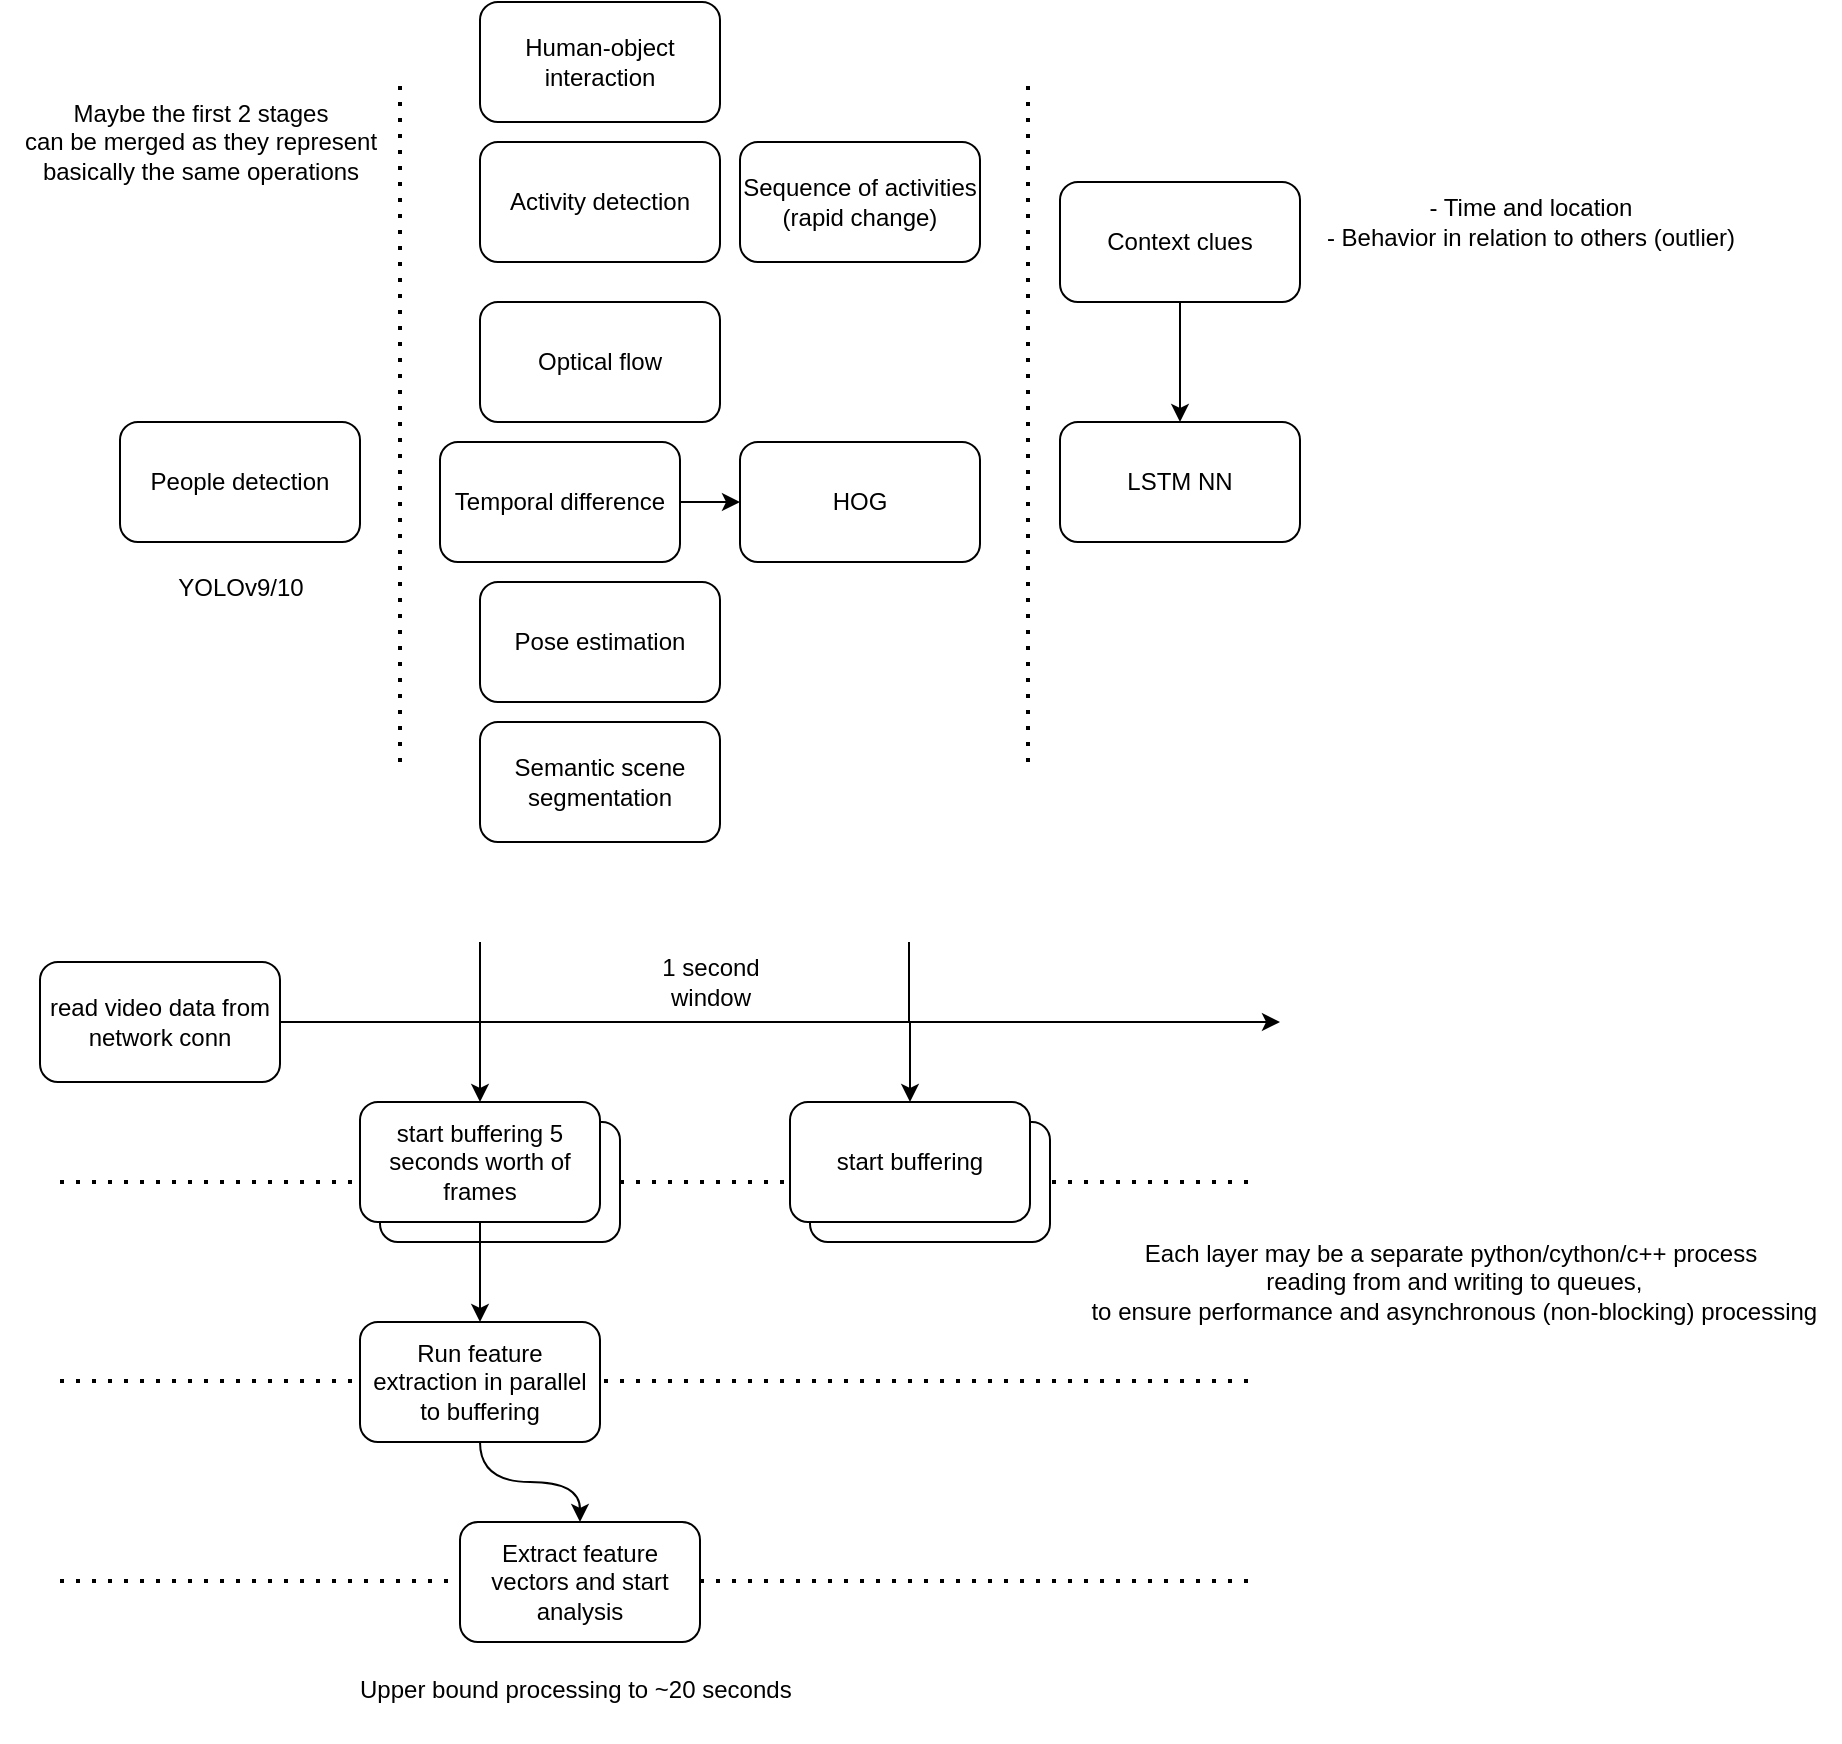 <mxfile version="24.5.4" type="device">
  <diagram name="Page-1" id="DKx4Wx32LlKvb0dUIzhr">
    <mxGraphModel dx="1242" dy="794" grid="1" gridSize="10" guides="1" tooltips="1" connect="1" arrows="1" fold="1" page="1" pageScale="1" pageWidth="850" pageHeight="1100" math="0" shadow="0">
      <root>
        <mxCell id="0" />
        <mxCell id="1" parent="0" />
        <mxCell id="oP2EAeOLTox49znbVoK7-28" value="" style="endArrow=none;dashed=1;html=1;dashPattern=1 3;strokeWidth=2;rounded=0;" parent="1" edge="1">
          <mxGeometry width="50" height="50" relative="1" as="geometry">
            <mxPoint x="60" y="799.5" as="sourcePoint" />
            <mxPoint x="660" y="799.5" as="targetPoint" />
          </mxGeometry>
        </mxCell>
        <mxCell id="oP2EAeOLTox49znbVoK7-27" value="" style="endArrow=none;dashed=1;html=1;dashPattern=1 3;strokeWidth=2;rounded=0;" parent="1" edge="1">
          <mxGeometry width="50" height="50" relative="1" as="geometry">
            <mxPoint x="60" y="699.5" as="sourcePoint" />
            <mxPoint x="660" y="699.5" as="targetPoint" />
          </mxGeometry>
        </mxCell>
        <mxCell id="oP2EAeOLTox49znbVoK7-25" value="" style="endArrow=none;dashed=1;html=1;dashPattern=1 3;strokeWidth=2;rounded=0;" parent="1" edge="1">
          <mxGeometry width="50" height="50" relative="1" as="geometry">
            <mxPoint x="60" y="600" as="sourcePoint" />
            <mxPoint x="660" y="600" as="targetPoint" />
          </mxGeometry>
        </mxCell>
        <mxCell id="oP2EAeOLTox49znbVoK7-9" value="" style="rounded=1;whiteSpace=wrap;html=1;" parent="1" vertex="1">
          <mxGeometry x="220" y="570" width="120" height="60" as="geometry" />
        </mxCell>
        <mxCell id="oP2EAeOLTox49znbVoK7-1" value="People detection" style="rounded=1;whiteSpace=wrap;html=1;" parent="1" vertex="1">
          <mxGeometry x="90" y="220" width="120" height="60" as="geometry" />
        </mxCell>
        <mxCell id="oP2EAeOLTox49znbVoK7-2" value="YOLOv9/10" style="text;html=1;align=center;verticalAlign=middle;resizable=0;points=[];autosize=1;strokeColor=none;fillColor=none;" parent="1" vertex="1">
          <mxGeometry x="105" y="288" width="90" height="30" as="geometry" />
        </mxCell>
        <mxCell id="oP2EAeOLTox49znbVoK7-3" value="Optical flow" style="rounded=1;whiteSpace=wrap;html=1;" parent="1" vertex="1">
          <mxGeometry x="270" y="160" width="120" height="60" as="geometry" />
        </mxCell>
        <mxCell id="JIedDysNqp9kFterwcME-3" style="edgeStyle=orthogonalEdgeStyle;rounded=0;orthogonalLoop=1;jettySize=auto;html=1;entryX=0;entryY=0.5;entryDx=0;entryDy=0;" edge="1" parent="1" source="oP2EAeOLTox49znbVoK7-4" target="oP2EAeOLTox49znbVoK7-5">
          <mxGeometry relative="1" as="geometry" />
        </mxCell>
        <mxCell id="oP2EAeOLTox49znbVoK7-4" value="Temporal difference" style="rounded=1;whiteSpace=wrap;html=1;" parent="1" vertex="1">
          <mxGeometry x="250" y="230" width="120" height="60" as="geometry" />
        </mxCell>
        <mxCell id="oP2EAeOLTox49znbVoK7-5" value="HOG" style="rounded=1;whiteSpace=wrap;html=1;" parent="1" vertex="1">
          <mxGeometry x="400" y="230" width="120" height="60" as="geometry" />
        </mxCell>
        <mxCell id="oP2EAeOLTox49znbVoK7-6" value="&lt;div&gt;Pose estimation&lt;/div&gt;" style="rounded=1;whiteSpace=wrap;html=1;" parent="1" vertex="1">
          <mxGeometry x="270" y="300" width="120" height="60" as="geometry" />
        </mxCell>
        <mxCell id="oP2EAeOLTox49znbVoK7-7" value="read video data from network conn" style="rounded=1;whiteSpace=wrap;html=1;" parent="1" vertex="1">
          <mxGeometry x="50" y="490" width="120" height="60" as="geometry" />
        </mxCell>
        <mxCell id="oP2EAeOLTox49znbVoK7-20" style="edgeStyle=orthogonalEdgeStyle;rounded=0;orthogonalLoop=1;jettySize=auto;html=1;entryX=0.5;entryY=0;entryDx=0;entryDy=0;" parent="1" source="oP2EAeOLTox49znbVoK7-8" target="oP2EAeOLTox49znbVoK7-19" edge="1">
          <mxGeometry relative="1" as="geometry" />
        </mxCell>
        <mxCell id="oP2EAeOLTox49znbVoK7-8" value="start buffering 5 seconds worth of frames" style="rounded=1;whiteSpace=wrap;html=1;" parent="1" vertex="1">
          <mxGeometry x="210" y="560" width="120" height="60" as="geometry" />
        </mxCell>
        <mxCell id="oP2EAeOLTox49znbVoK7-10" value="" style="rounded=1;whiteSpace=wrap;html=1;" parent="1" vertex="1">
          <mxGeometry x="435" y="570" width="120" height="60" as="geometry" />
        </mxCell>
        <mxCell id="oP2EAeOLTox49znbVoK7-11" value="start buffering" style="rounded=1;whiteSpace=wrap;html=1;" parent="1" vertex="1">
          <mxGeometry x="425" y="560" width="120" height="60" as="geometry" />
        </mxCell>
        <mxCell id="oP2EAeOLTox49znbVoK7-12" value="1 second&lt;br&gt;window" style="text;html=1;align=center;verticalAlign=middle;resizable=0;points=[];autosize=1;strokeColor=none;fillColor=none;" parent="1" vertex="1">
          <mxGeometry x="350" y="480" width="70" height="40" as="geometry" />
        </mxCell>
        <mxCell id="oP2EAeOLTox49znbVoK7-14" value="" style="endArrow=classic;html=1;rounded=0;exitX=1;exitY=0.5;exitDx=0;exitDy=0;" parent="1" source="oP2EAeOLTox49znbVoK7-7" edge="1">
          <mxGeometry width="50" height="50" relative="1" as="geometry">
            <mxPoint x="290" y="480" as="sourcePoint" />
            <mxPoint x="670" y="520" as="targetPoint" />
          </mxGeometry>
        </mxCell>
        <mxCell id="oP2EAeOLTox49znbVoK7-15" value="" style="endArrow=classic;html=1;rounded=0;entryX=0.5;entryY=0;entryDx=0;entryDy=0;" parent="1" target="oP2EAeOLTox49znbVoK7-8" edge="1">
          <mxGeometry width="50" height="50" relative="1" as="geometry">
            <mxPoint x="270" y="520" as="sourcePoint" />
            <mxPoint x="130" y="620" as="targetPoint" />
          </mxGeometry>
        </mxCell>
        <mxCell id="oP2EAeOLTox49znbVoK7-16" value="" style="endArrow=classic;html=1;rounded=0;entryX=0.5;entryY=0;entryDx=0;entryDy=0;" parent="1" target="oP2EAeOLTox49znbVoK7-11" edge="1">
          <mxGeometry width="50" height="50" relative="1" as="geometry">
            <mxPoint x="485" y="520" as="sourcePoint" />
            <mxPoint x="530" y="460" as="targetPoint" />
          </mxGeometry>
        </mxCell>
        <mxCell id="oP2EAeOLTox49znbVoK7-17" value="" style="endArrow=none;html=1;rounded=0;" parent="1" edge="1">
          <mxGeometry width="50" height="50" relative="1" as="geometry">
            <mxPoint x="270" y="520" as="sourcePoint" />
            <mxPoint x="270" y="480" as="targetPoint" />
          </mxGeometry>
        </mxCell>
        <mxCell id="oP2EAeOLTox49znbVoK7-18" value="" style="endArrow=none;html=1;rounded=0;" parent="1" edge="1">
          <mxGeometry width="50" height="50" relative="1" as="geometry">
            <mxPoint x="484.5" y="520" as="sourcePoint" />
            <mxPoint x="484.5" y="480" as="targetPoint" />
          </mxGeometry>
        </mxCell>
        <mxCell id="oP2EAeOLTox49znbVoK7-23" style="edgeStyle=orthogonalEdgeStyle;rounded=0;orthogonalLoop=1;jettySize=auto;html=1;entryX=0.5;entryY=0;entryDx=0;entryDy=0;curved=1;" parent="1" source="oP2EAeOLTox49znbVoK7-19" target="oP2EAeOLTox49znbVoK7-21" edge="1">
          <mxGeometry relative="1" as="geometry" />
        </mxCell>
        <mxCell id="oP2EAeOLTox49znbVoK7-19" value="Run feature extraction in parallel to buffering" style="rounded=1;whiteSpace=wrap;html=1;" parent="1" vertex="1">
          <mxGeometry x="210" y="670" width="120" height="60" as="geometry" />
        </mxCell>
        <mxCell id="oP2EAeOLTox49znbVoK7-21" value="Extract feature vectors and start analysis" style="rounded=1;whiteSpace=wrap;html=1;" parent="1" vertex="1">
          <mxGeometry x="260" y="770" width="120" height="60" as="geometry" />
        </mxCell>
        <mxCell id="oP2EAeOLTox49znbVoK7-24" value="Upper bound processing to ~20 seconds" style="text;whiteSpace=wrap;html=1;" parent="1" vertex="1">
          <mxGeometry x="207.5" y="840" width="225" height="40" as="geometry" />
        </mxCell>
        <mxCell id="oP2EAeOLTox49znbVoK7-29" value="&lt;div&gt;Each layer may be a separate python/cython/c++ process&lt;/div&gt;&lt;div&gt;&amp;nbsp;reading from and writing to queues,&lt;/div&gt;&lt;div&gt;&amp;nbsp;to ensure performance and asynchronous (non-blocking) processing&lt;/div&gt;" style="text;html=1;align=center;verticalAlign=middle;resizable=0;points=[];autosize=1;strokeColor=none;fillColor=none;" parent="1" vertex="1">
          <mxGeometry x="560" y="620" width="390" height="60" as="geometry" />
        </mxCell>
        <mxCell id="oP2EAeOLTox49znbVoK7-30" value="LSTM NN" style="rounded=1;whiteSpace=wrap;html=1;" parent="1" vertex="1">
          <mxGeometry x="560" y="220" width="120" height="60" as="geometry" />
        </mxCell>
        <mxCell id="JIedDysNqp9kFterwcME-1" value="Activity detection" style="rounded=1;whiteSpace=wrap;html=1;" vertex="1" parent="1">
          <mxGeometry x="270" y="80" width="120" height="60" as="geometry" />
        </mxCell>
        <mxCell id="JIedDysNqp9kFterwcME-2" value="Human-object interaction" style="rounded=1;whiteSpace=wrap;html=1;" vertex="1" parent="1">
          <mxGeometry x="270" y="10" width="120" height="60" as="geometry" />
        </mxCell>
        <mxCell id="JIedDysNqp9kFterwcME-5" style="edgeStyle=orthogonalEdgeStyle;rounded=0;orthogonalLoop=1;jettySize=auto;html=1;entryX=0.5;entryY=0;entryDx=0;entryDy=0;" edge="1" parent="1" source="JIedDysNqp9kFterwcME-4" target="oP2EAeOLTox49znbVoK7-30">
          <mxGeometry relative="1" as="geometry" />
        </mxCell>
        <mxCell id="JIedDysNqp9kFterwcME-4" value="Context clues" style="rounded=1;whiteSpace=wrap;html=1;" vertex="1" parent="1">
          <mxGeometry x="560" y="100" width="120" height="60" as="geometry" />
        </mxCell>
        <mxCell id="JIedDysNqp9kFterwcME-6" value="&lt;div&gt;- Time and location&lt;/div&gt;- Behavior in relation to others (outlier)" style="text;html=1;align=center;verticalAlign=middle;resizable=0;points=[];autosize=1;strokeColor=none;fillColor=none;" vertex="1" parent="1">
          <mxGeometry x="680" y="100" width="230" height="40" as="geometry" />
        </mxCell>
        <mxCell id="JIedDysNqp9kFterwcME-7" value="Semantic scene segmentation" style="rounded=1;whiteSpace=wrap;html=1;" vertex="1" parent="1">
          <mxGeometry x="270" y="370" width="120" height="60" as="geometry" />
        </mxCell>
        <mxCell id="JIedDysNqp9kFterwcME-8" value="" style="endArrow=none;dashed=1;html=1;dashPattern=1 3;strokeWidth=2;rounded=0;" edge="1" parent="1">
          <mxGeometry width="50" height="50" relative="1" as="geometry">
            <mxPoint x="230" y="390" as="sourcePoint" />
            <mxPoint x="230" y="50" as="targetPoint" />
          </mxGeometry>
        </mxCell>
        <mxCell id="JIedDysNqp9kFterwcME-9" value="" style="endArrow=none;dashed=1;html=1;dashPattern=1 3;strokeWidth=2;rounded=0;" edge="1" parent="1">
          <mxGeometry width="50" height="50" relative="1" as="geometry">
            <mxPoint x="544" y="390" as="sourcePoint" />
            <mxPoint x="544" y="50" as="targetPoint" />
          </mxGeometry>
        </mxCell>
        <mxCell id="JIedDysNqp9kFterwcME-10" value="Sequence of activities (rapid change)" style="rounded=1;whiteSpace=wrap;html=1;" vertex="1" parent="1">
          <mxGeometry x="400" y="80" width="120" height="60" as="geometry" />
        </mxCell>
        <mxCell id="JIedDysNqp9kFterwcME-11" value="&lt;div&gt;Maybe the first 2 stages&lt;/div&gt;&lt;div&gt;can be merged as they represent&lt;/div&gt;&lt;div&gt;basically the same operations&lt;br&gt;&lt;/div&gt;" style="text;html=1;align=center;verticalAlign=middle;resizable=0;points=[];autosize=1;strokeColor=none;fillColor=none;" vertex="1" parent="1">
          <mxGeometry x="30" y="50" width="200" height="60" as="geometry" />
        </mxCell>
      </root>
    </mxGraphModel>
  </diagram>
</mxfile>
